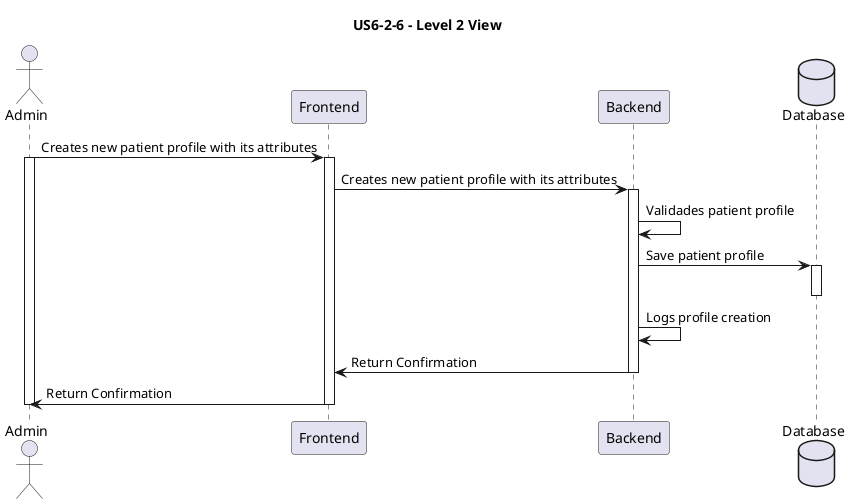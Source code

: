 ' 
' User Story: As an Admin,  I want to register new backoffice users (e.g., doctors, nurses, technicians, admins) via an out-of-band process, so that they can access the backoffice system with appropriate permissions.
'
' Acceptance Criteria:
' 
' - Backoffice users (e.g., doctors, nurses, technicians) are registered by an Admin via an internal process, not via self-registration.
' - Admin assigns roles (e.g., Doctor, Nurse, Technician) during the registration process.
' - Registered users receive a one-time setup link via email to set their password and activate their account.
' - The system enforces strong password requirements for security.
' - A confirmation email is sent to verify the user’s registration.

@startuml

title US6-2-6 - Level 2 View

actor Admin as U
participant "Frontend" as web
participant "Backend" as api
database "Database" as db

U -> web : Creates new patient profile with its attributes
activate U
activate web
web -> api : Creates new patient profile with its attributes
activate api

api -> api : Validades patient profile
api -> db : Save patient profile
activate db
deactivate db
api -> api : Logs profile creation
api -> web : Return Confirmation
deactivate api
web -> U : Return Confirmation
deactivate web
deactivate U

' E a parte do email?



@enduml
